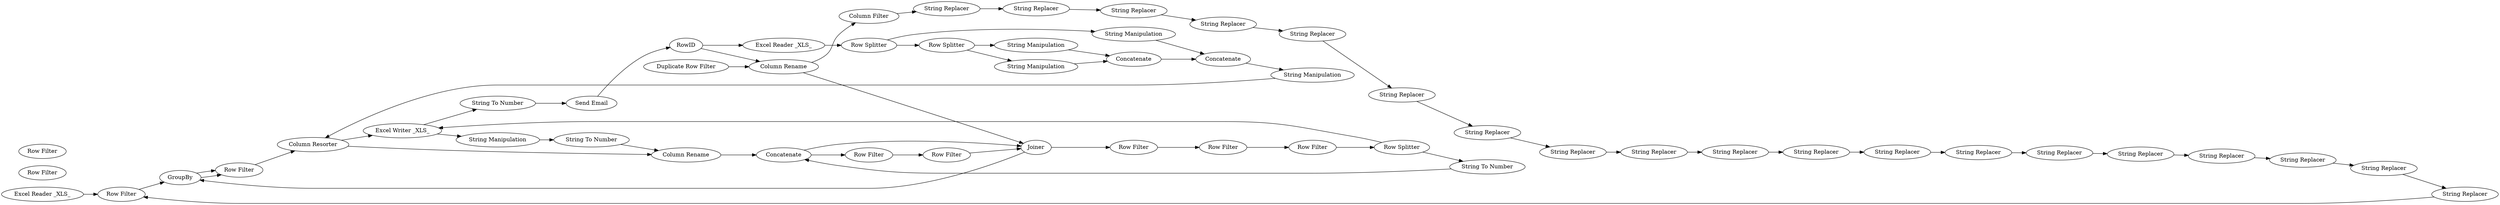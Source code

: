 digraph {
	1 [label="Excel Reader _XLS_"]
	4 [label="Column Rename"]
	6 [label="Excel Reader _XLS_"]
	2 [label="Row Filter"]
	3 [label="String Manipulation"]
	4 [label="Column Rename"]
	5 [label="Column Filter"]
	6 [label=RowID]
	7 [label="String Replacer"]
	8 [label="String Replacer"]
	9 [label="String Replacer"]
	10 [label="String Manipulation"]
	11 [label=Concatenate]
	12 [label="String Replacer"]
	13 [label="String Replacer"]
	14 [label="String Replacer"]
	15 [label="String Replacer"]
	16 [label="String Replacer"]
	17 [label="String Replacer"]
	18 [label="String Replacer"]
	19 [label="String Replacer"]
	20 [label="String Replacer"]
	21 [label="String Replacer"]
	22 [label="String Replacer"]
	23 [label="String Replacer"]
	24 [label="String Replacer"]
	25 [label="String Replacer"]
	26 [label="String Replacer"]
	27 [label="String Replacer"]
	28 [label="Row Filter"]
	29 [label="Row Filter"]
	30 [label="Row Filter"]
	31 [label="Row Filter"]
	32 [label="Row Filter"]
	33 [label="Column Resorter"]
	34 [label="Excel Writer _XLS_"]
	35 [label="Excel Reader _XLS_"]
	36 [label="Row Splitter"]
	37 [label="Column Filter"]
	38 [label="One Row to Many"]
	39 [label=Concatenate]
	40 [label="String Manipulation"]
	41 [label="String Manipulation"]
	43 [label="Row Splitter"]
	44 [label="String Manipulation"]
	45 [label="Row Filter"]
	46 [label="Row Filter"]
	47 [label="Row Filter"]
	49 [label="Row Splitter"]
	50 [label=Concatenate]
	51 [label="String To Number"]
	52 [label="Row Splitter"]
	53 [label="String Manipulation"]
	54 [label=Concatenate]
	55 [label="String To Number"]
	56 [label="String To Number"]
	32 [label=Joiner]
	33 [label=GroupBy]
	34 [label="Row Filter"]
	35 [label="Duplicate Row Filter"]
	36 [label="Excel Writer _XLS_"]
	37 [label="Column Resorter"]
	38 [label="Send Email"]
	39 [label="Column Rename"]
	40 [label="Excel Reader _XLS_"]
	2 -> 33
	3 -> 55
	4 -> 5
	5 -> 7
	6 -> 40
	7 -> 8
	8 -> 9
	9 -> 12
	10 -> 54
	11 -> 41
	12 -> 13
	13 -> 14
	14 -> 15
	15 -> 16
	16 -> 17
	17 -> 18
	18 -> 19
	19 -> 20
	20 -> 21
	21 -> 22
	22 -> 23
	23 -> 24
	24 -> 25
	25 -> 26
	26 -> 27
	27 -> 2
	50 -> 30
	30 -> 31
	31 -> 32
	32 -> 45
	33 -> 34
	35 -> 4
	36 -> 51
	36 -> 3
	37 -> 39
	38 -> 6
	39 -> 50
	40 -> 43
	41 -> 37
	43 -> 44
	43 -> 52
	44 -> 11
	45 -> 46
	46 -> 47
	47 -> 49
	49 -> 56
	49 -> 36
	51 -> 38
	52 -> 53
	52 -> 10
	53 -> 54
	54 -> 11
	55 -> 39
	56 -> 50
	1 -> 2
	4 -> 32
	6 -> 4
	50 -> 32
	32 -> 33
	33 -> 34
	34 -> 37
	37 -> 36
	rankdir=LR
}
